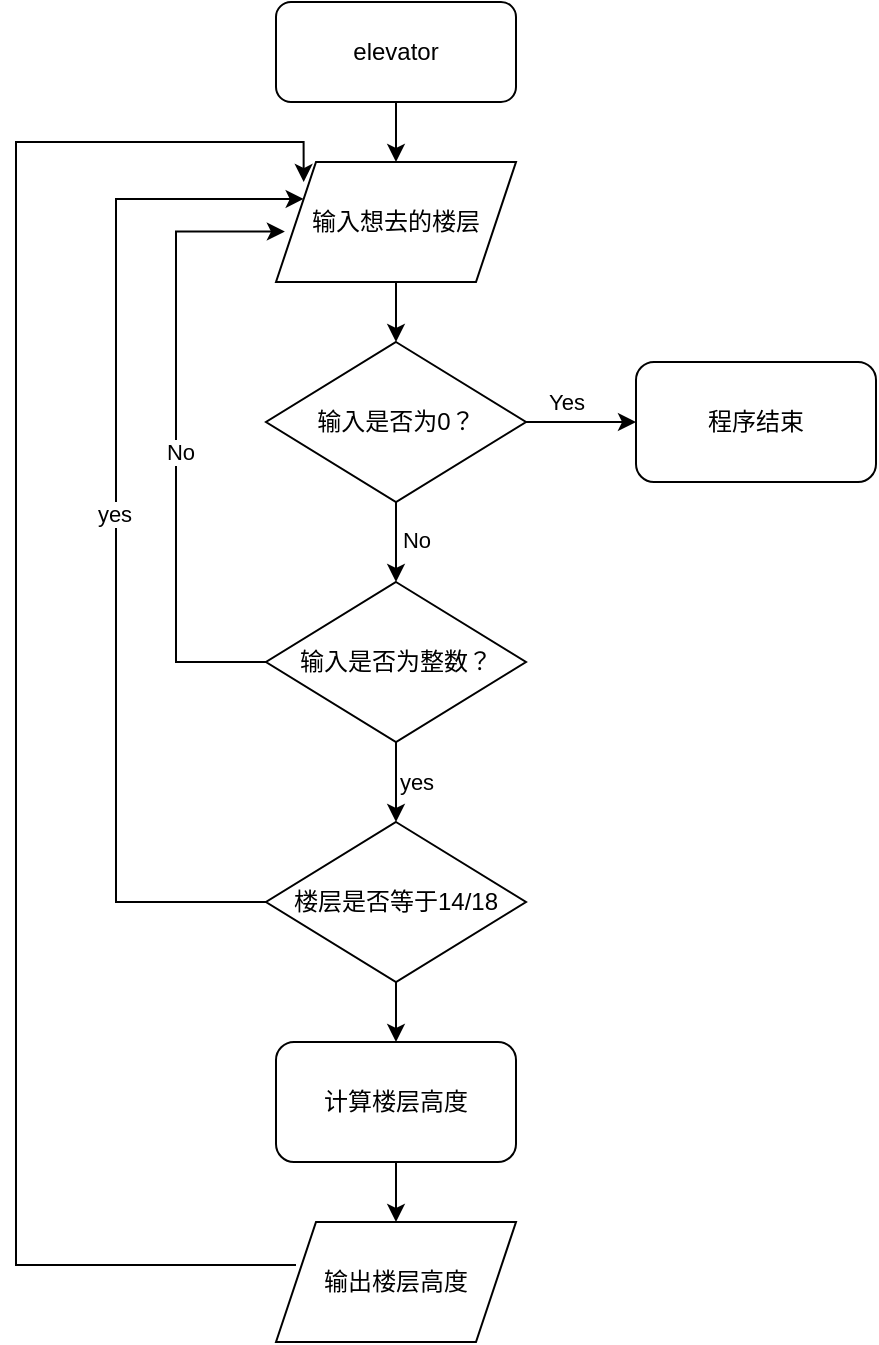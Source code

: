 <mxfile version="21.7.5" type="github">
  <diagram id="C5RBs43oDa-KdzZeNtuy" name="Page-1">
    <mxGraphModel dx="1167" dy="705" grid="1" gridSize="10" guides="1" tooltips="1" connect="1" arrows="1" fold="1" page="1" pageScale="1" pageWidth="827" pageHeight="1169" math="0" shadow="0">
      <root>
        <mxCell id="WIyWlLk6GJQsqaUBKTNV-0" />
        <mxCell id="WIyWlLk6GJQsqaUBKTNV-1" parent="WIyWlLk6GJQsqaUBKTNV-0" />
        <mxCell id="1_jVmQpEp7RTtNIGl7X--2" value="" style="edgeStyle=orthogonalEdgeStyle;rounded=0;orthogonalLoop=1;jettySize=auto;html=1;" edge="1" parent="WIyWlLk6GJQsqaUBKTNV-1" source="1_jVmQpEp7RTtNIGl7X--0" target="1_jVmQpEp7RTtNIGl7X--1">
          <mxGeometry relative="1" as="geometry" />
        </mxCell>
        <mxCell id="1_jVmQpEp7RTtNIGl7X--0" value="elevator" style="rounded=1;whiteSpace=wrap;html=1;" vertex="1" parent="WIyWlLk6GJQsqaUBKTNV-1">
          <mxGeometry x="310" y="200" width="120" height="50" as="geometry" />
        </mxCell>
        <mxCell id="1_jVmQpEp7RTtNIGl7X--4" value="" style="edgeStyle=orthogonalEdgeStyle;rounded=0;orthogonalLoop=1;jettySize=auto;html=1;" edge="1" parent="WIyWlLk6GJQsqaUBKTNV-1" source="1_jVmQpEp7RTtNIGl7X--1" target="1_jVmQpEp7RTtNIGl7X--3">
          <mxGeometry relative="1" as="geometry" />
        </mxCell>
        <mxCell id="1_jVmQpEp7RTtNIGl7X--1" value="输入想去的楼层" style="shape=parallelogram;perimeter=parallelogramPerimeter;whiteSpace=wrap;html=1;fixedSize=1;" vertex="1" parent="WIyWlLk6GJQsqaUBKTNV-1">
          <mxGeometry x="310" y="280" width="120" height="60" as="geometry" />
        </mxCell>
        <mxCell id="1_jVmQpEp7RTtNIGl7X--6" value="" style="edgeStyle=orthogonalEdgeStyle;rounded=0;orthogonalLoop=1;jettySize=auto;html=1;" edge="1" parent="WIyWlLk6GJQsqaUBKTNV-1" source="1_jVmQpEp7RTtNIGl7X--3" target="1_jVmQpEp7RTtNIGl7X--5">
          <mxGeometry relative="1" as="geometry" />
        </mxCell>
        <mxCell id="1_jVmQpEp7RTtNIGl7X--7" value="Yes" style="edgeLabel;html=1;align=center;verticalAlign=middle;resizable=0;points=[];" vertex="1" connectable="0" parent="1_jVmQpEp7RTtNIGl7X--6">
          <mxGeometry x="-0.289" y="-1" relative="1" as="geometry">
            <mxPoint y="-11" as="offset" />
          </mxGeometry>
        </mxCell>
        <mxCell id="1_jVmQpEp7RTtNIGl7X--11" value="" style="edgeStyle=orthogonalEdgeStyle;rounded=0;orthogonalLoop=1;jettySize=auto;html=1;" edge="1" parent="WIyWlLk6GJQsqaUBKTNV-1" source="1_jVmQpEp7RTtNIGl7X--3" target="1_jVmQpEp7RTtNIGl7X--10">
          <mxGeometry relative="1" as="geometry" />
        </mxCell>
        <mxCell id="1_jVmQpEp7RTtNIGl7X--12" value="No" style="edgeLabel;html=1;align=center;verticalAlign=middle;resizable=0;points=[];" vertex="1" connectable="0" parent="1_jVmQpEp7RTtNIGl7X--11">
          <mxGeometry x="-0.082" y="-3" relative="1" as="geometry">
            <mxPoint x="13" as="offset" />
          </mxGeometry>
        </mxCell>
        <mxCell id="1_jVmQpEp7RTtNIGl7X--3" value="输入是否为0？" style="rhombus;whiteSpace=wrap;html=1;" vertex="1" parent="WIyWlLk6GJQsqaUBKTNV-1">
          <mxGeometry x="305" y="370" width="130" height="80" as="geometry" />
        </mxCell>
        <mxCell id="1_jVmQpEp7RTtNIGl7X--5" value="程序结束" style="rounded=1;whiteSpace=wrap;html=1;" vertex="1" parent="WIyWlLk6GJQsqaUBKTNV-1">
          <mxGeometry x="490" y="380" width="120" height="60" as="geometry" />
        </mxCell>
        <mxCell id="1_jVmQpEp7RTtNIGl7X--16" style="edgeStyle=orthogonalEdgeStyle;rounded=0;orthogonalLoop=1;jettySize=auto;html=1;entryX=0.037;entryY=0.58;entryDx=0;entryDy=0;entryPerimeter=0;" edge="1" parent="WIyWlLk6GJQsqaUBKTNV-1" source="1_jVmQpEp7RTtNIGl7X--10" target="1_jVmQpEp7RTtNIGl7X--1">
          <mxGeometry relative="1" as="geometry">
            <Array as="points">
              <mxPoint x="260" y="530" />
              <mxPoint x="260" y="315" />
            </Array>
          </mxGeometry>
        </mxCell>
        <mxCell id="1_jVmQpEp7RTtNIGl7X--17" value="No" style="edgeLabel;html=1;align=center;verticalAlign=middle;resizable=0;points=[];" vertex="1" connectable="0" parent="1_jVmQpEp7RTtNIGl7X--16">
          <mxGeometry x="-0.043" y="-2" relative="1" as="geometry">
            <mxPoint as="offset" />
          </mxGeometry>
        </mxCell>
        <mxCell id="1_jVmQpEp7RTtNIGl7X--19" value="yes" style="edgeStyle=orthogonalEdgeStyle;rounded=0;orthogonalLoop=1;jettySize=auto;html=1;" edge="1" parent="WIyWlLk6GJQsqaUBKTNV-1" source="1_jVmQpEp7RTtNIGl7X--10" target="1_jVmQpEp7RTtNIGl7X--18">
          <mxGeometry y="10" relative="1" as="geometry">
            <mxPoint as="offset" />
          </mxGeometry>
        </mxCell>
        <mxCell id="1_jVmQpEp7RTtNIGl7X--10" value="输入是否为整数？" style="rhombus;whiteSpace=wrap;html=1;" vertex="1" parent="WIyWlLk6GJQsqaUBKTNV-1">
          <mxGeometry x="305" y="490" width="130" height="80" as="geometry" />
        </mxCell>
        <mxCell id="1_jVmQpEp7RTtNIGl7X--20" style="edgeStyle=orthogonalEdgeStyle;rounded=0;orthogonalLoop=1;jettySize=auto;html=1;exitX=0;exitY=0.5;exitDx=0;exitDy=0;entryX=0;entryY=0.25;entryDx=0;entryDy=0;" edge="1" parent="WIyWlLk6GJQsqaUBKTNV-1" source="1_jVmQpEp7RTtNIGl7X--18" target="1_jVmQpEp7RTtNIGl7X--1">
          <mxGeometry relative="1" as="geometry">
            <Array as="points">
              <mxPoint x="230" y="650" />
              <mxPoint x="230" y="299" />
            </Array>
          </mxGeometry>
        </mxCell>
        <mxCell id="1_jVmQpEp7RTtNIGl7X--21" value="yes" style="edgeLabel;html=1;align=center;verticalAlign=middle;resizable=0;points=[];" vertex="1" connectable="0" parent="1_jVmQpEp7RTtNIGl7X--20">
          <mxGeometry x="0.035" y="1" relative="1" as="geometry">
            <mxPoint as="offset" />
          </mxGeometry>
        </mxCell>
        <mxCell id="1_jVmQpEp7RTtNIGl7X--23" value="" style="edgeStyle=orthogonalEdgeStyle;rounded=0;orthogonalLoop=1;jettySize=auto;html=1;" edge="1" parent="WIyWlLk6GJQsqaUBKTNV-1" source="1_jVmQpEp7RTtNIGl7X--18" target="1_jVmQpEp7RTtNIGl7X--22">
          <mxGeometry relative="1" as="geometry" />
        </mxCell>
        <mxCell id="1_jVmQpEp7RTtNIGl7X--18" value="楼层是否等于14/18" style="rhombus;whiteSpace=wrap;html=1;" vertex="1" parent="WIyWlLk6GJQsqaUBKTNV-1">
          <mxGeometry x="305" y="610" width="130" height="80" as="geometry" />
        </mxCell>
        <mxCell id="1_jVmQpEp7RTtNIGl7X--25" value="" style="edgeStyle=orthogonalEdgeStyle;rounded=0;orthogonalLoop=1;jettySize=auto;html=1;" edge="1" parent="WIyWlLk6GJQsqaUBKTNV-1" source="1_jVmQpEp7RTtNIGl7X--22" target="1_jVmQpEp7RTtNIGl7X--24">
          <mxGeometry relative="1" as="geometry" />
        </mxCell>
        <mxCell id="1_jVmQpEp7RTtNIGl7X--22" value="计算楼层高度" style="rounded=1;whiteSpace=wrap;html=1;" vertex="1" parent="WIyWlLk6GJQsqaUBKTNV-1">
          <mxGeometry x="310" y="720" width="120" height="60" as="geometry" />
        </mxCell>
        <mxCell id="1_jVmQpEp7RTtNIGl7X--31" style="edgeStyle=orthogonalEdgeStyle;rounded=0;orthogonalLoop=1;jettySize=auto;html=1;exitX=0;exitY=0.5;exitDx=0;exitDy=0;entryX=0;entryY=0.25;entryDx=0;entryDy=0;" edge="1" parent="WIyWlLk6GJQsqaUBKTNV-1">
          <mxGeometry relative="1" as="geometry">
            <mxPoint x="320" y="831.54" as="sourcePoint" />
            <mxPoint x="323.846" y="290.002" as="targetPoint" />
            <Array as="points">
              <mxPoint x="180" y="832" />
              <mxPoint x="180" y="270" />
              <mxPoint x="324" y="270" />
            </Array>
          </mxGeometry>
        </mxCell>
        <mxCell id="1_jVmQpEp7RTtNIGl7X--24" value="输出楼层高度" style="shape=parallelogram;perimeter=parallelogramPerimeter;whiteSpace=wrap;html=1;fixedSize=1;" vertex="1" parent="WIyWlLk6GJQsqaUBKTNV-1">
          <mxGeometry x="310" y="810" width="120" height="60" as="geometry" />
        </mxCell>
      </root>
    </mxGraphModel>
  </diagram>
</mxfile>
